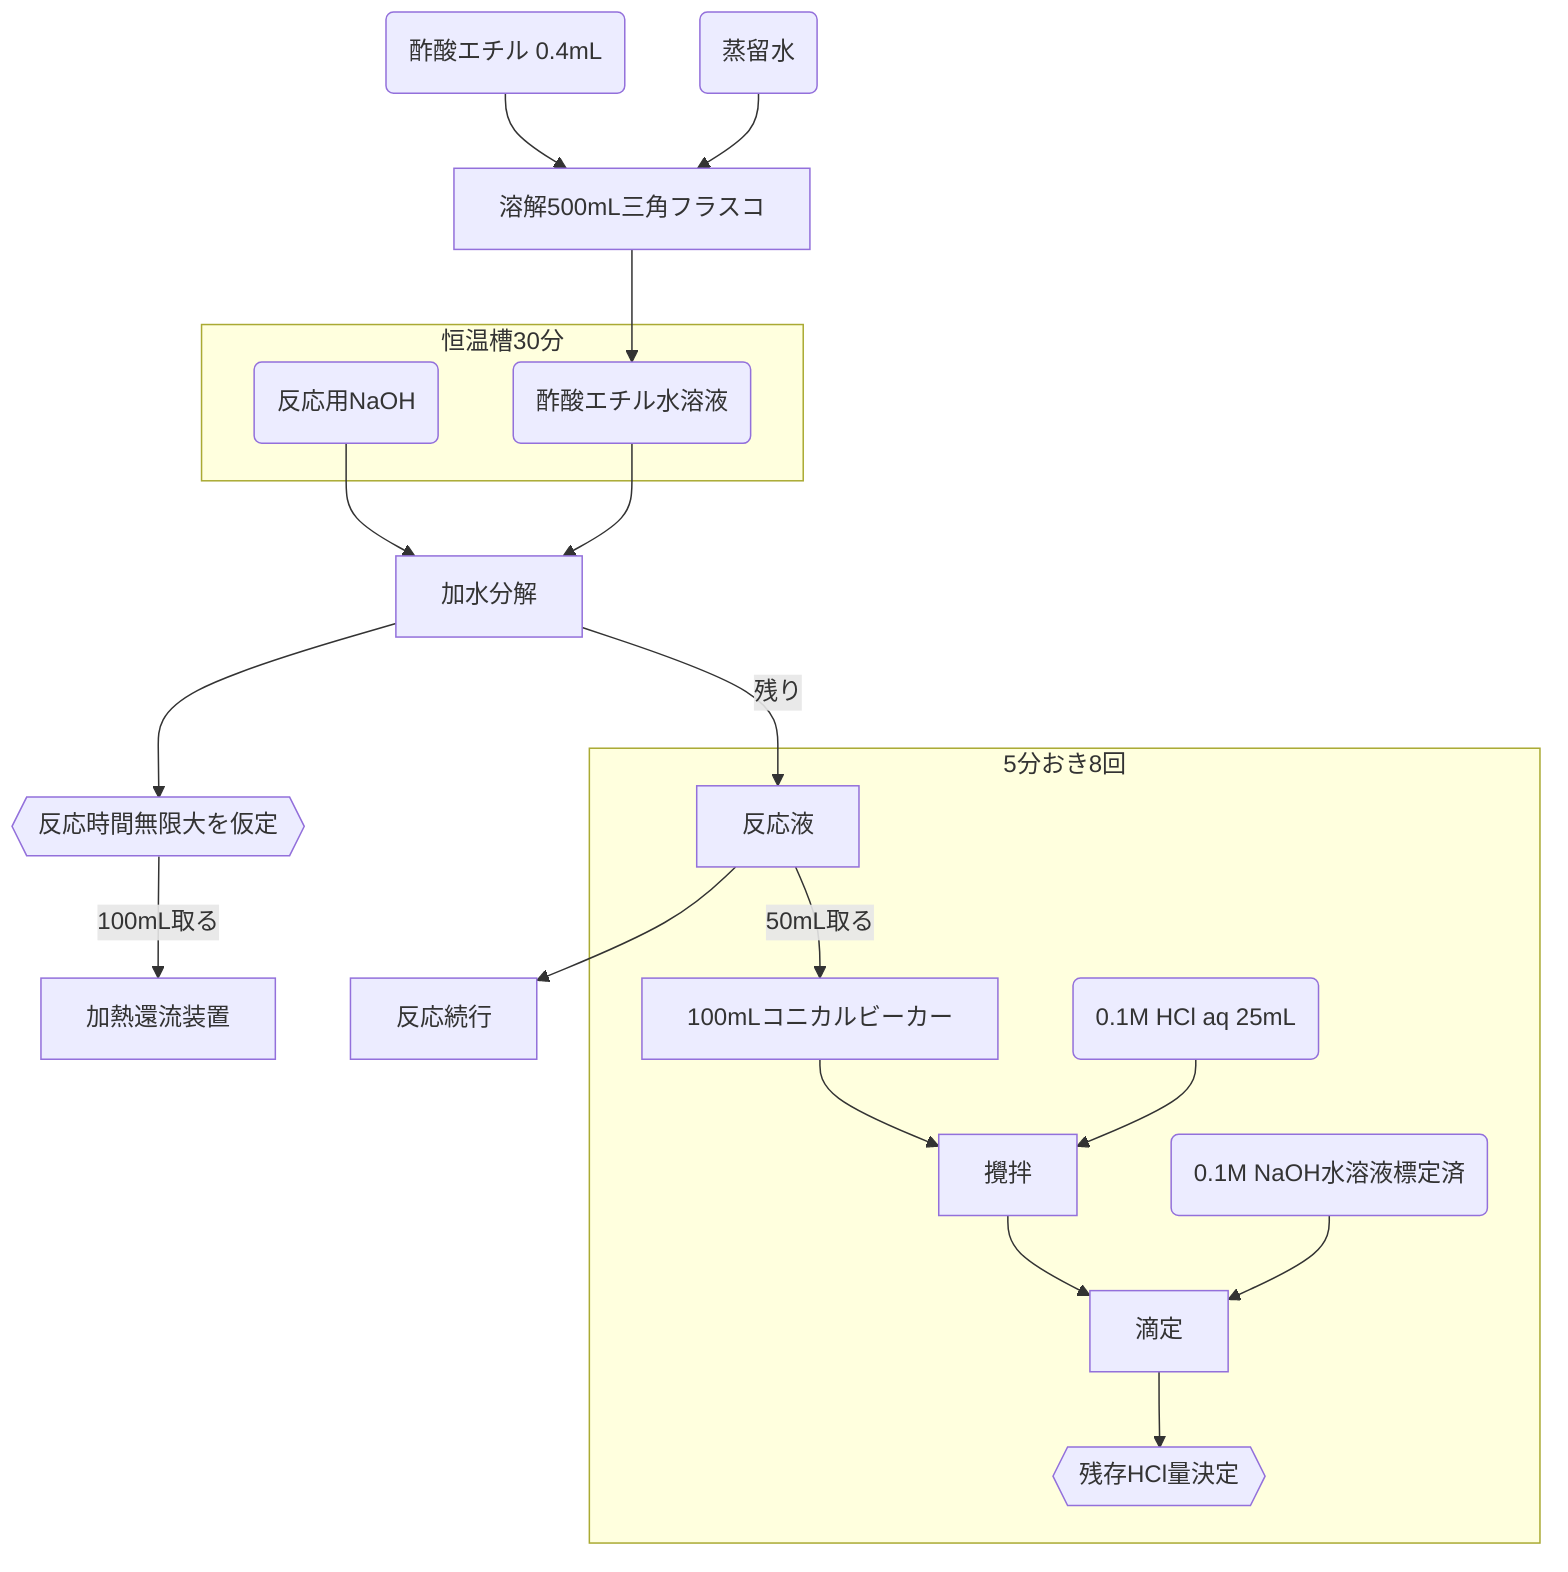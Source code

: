 graph TD

6(酢酸エチル 0.4mL)
7(蒸留水)
8[溶解500mL三角フラスコ]
15(0.1M HCl aq 25mL)
16(反応用NaOH)
17[加水分解]
18{{反応時間無限大を仮定}}
19[反応液]
20[加熱還流装置]
23[攪拌]
21[100mLコニカルビーカー]
24[滴定]
25(0.1M NaOH水溶液標定済)
27{{残存HCl量決定}}
22[反応続行]


subgraph 恒温槽30分
16
10
end

6-->8
7-->8
8-->10(酢酸エチル水溶液)
16-->17
10-->17

subgraph 5分おき8回
19-->|50mL取る|21
21-->23
15-->23-->24
25-->24-->27
end

17-->|残り|19-->22
17-->18-->|100mL取る|20